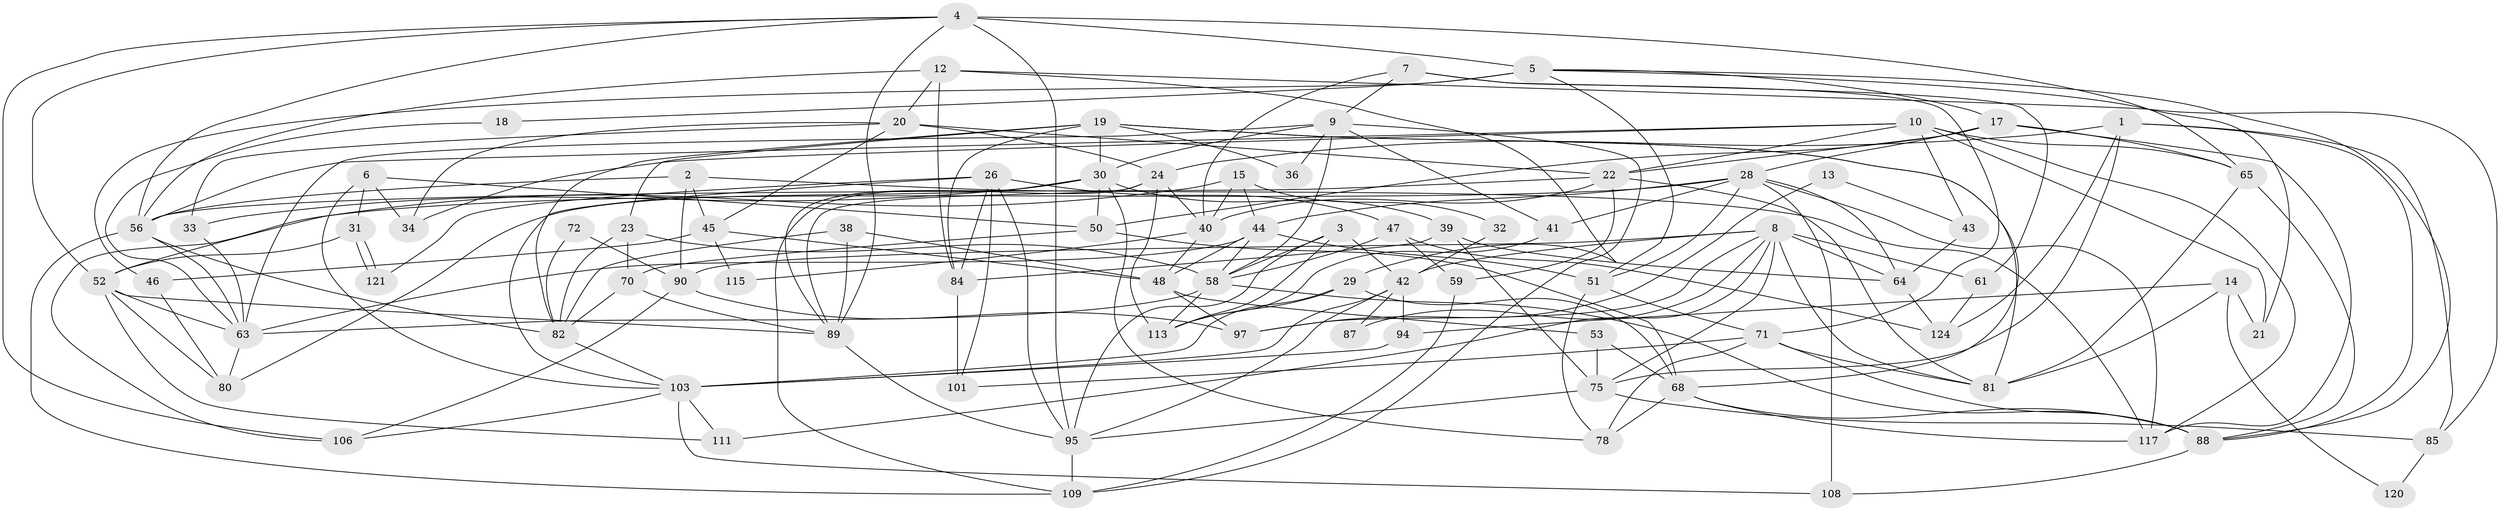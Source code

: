 // original degree distribution, {5: 0.224, 4: 0.272, 3: 0.304, 7: 0.032, 6: 0.08, 2: 0.088}
// Generated by graph-tools (version 1.1) at 2025/11/02/27/25 16:11:17]
// undirected, 83 vertices, 201 edges
graph export_dot {
graph [start="1"]
  node [color=gray90,style=filled];
  1 [super="+11"];
  2 [super="+16"];
  3 [super="+62"];
  4 [super="+37"];
  5 [super="+66"];
  6;
  7 [super="+27"];
  8 [super="+116"];
  9 [super="+25"];
  10 [super="+122"];
  12 [super="+57"];
  13;
  14;
  15;
  17 [super="+73"];
  18;
  19 [super="+49"];
  20 [super="+54"];
  21;
  22 [super="+69"];
  23;
  24 [super="+107"];
  26 [super="+67"];
  28 [super="+98"];
  29 [super="+79"];
  30 [super="+35"];
  31;
  32;
  33;
  34;
  36;
  38;
  39 [super="+76"];
  40 [super="+118"];
  41;
  42 [super="+83"];
  43;
  44 [super="+96"];
  45;
  46 [super="+93"];
  47 [super="+102"];
  48 [super="+112"];
  50 [super="+55"];
  51;
  52 [super="+74"];
  53;
  56 [super="+60"];
  58 [super="+77"];
  59;
  61;
  63 [super="+86"];
  64 [super="+105"];
  65;
  68 [super="+100"];
  70;
  71 [super="+125"];
  72;
  75 [super="+123"];
  78;
  80;
  81 [super="+119"];
  82 [super="+91"];
  84 [super="+114"];
  85;
  87;
  88 [super="+99"];
  89 [super="+92"];
  90 [super="+110"];
  94;
  95;
  97;
  101;
  103 [super="+104"];
  106;
  108;
  109;
  111;
  113;
  115;
  117;
  120;
  121;
  124;
  1 -- 24 [weight=3];
  1 -- 75;
  1 -- 85;
  1 -- 88;
  1 -- 124;
  2 -- 117;
  2 -- 90;
  2 -- 56;
  2 -- 45;
  3 -- 42;
  3 -- 95;
  3 -- 113;
  3 -- 58;
  4 -- 89;
  4 -- 65;
  4 -- 5 [weight=2];
  4 -- 52;
  4 -- 56;
  4 -- 106;
  4 -- 95;
  5 -- 17;
  5 -- 18;
  5 -- 21;
  5 -- 51;
  5 -- 88;
  5 -- 46;
  6 -- 31;
  6 -- 34;
  6 -- 103;
  6 -- 50;
  7 -- 61;
  7 -- 40;
  7 -- 71;
  7 -- 9;
  8 -- 97;
  8 -- 61;
  8 -- 87;
  8 -- 111;
  8 -- 42;
  8 -- 81;
  8 -- 90;
  8 -- 75;
  8 -- 64;
  9 -- 41;
  9 -- 63;
  9 -- 36;
  9 -- 58;
  9 -- 109;
  9 -- 30;
  10 -- 56;
  10 -- 43;
  10 -- 65;
  10 -- 117;
  10 -- 34;
  10 -- 21;
  10 -- 22;
  12 -- 29;
  12 -- 56;
  12 -- 85;
  12 -- 20;
  12 -- 84;
  13 -- 43;
  13 -- 97;
  14 -- 81;
  14 -- 21;
  14 -- 94;
  14 -- 120;
  15 -- 44;
  15 -- 52;
  15 -- 32;
  15 -- 40;
  17 -- 28;
  17 -- 50;
  17 -- 65;
  17 -- 117;
  17 -- 22;
  18 -- 63;
  19 -- 82;
  19 -- 68;
  19 -- 81;
  19 -- 84;
  19 -- 36;
  19 -- 23;
  19 -- 30;
  20 -- 33;
  20 -- 34;
  20 -- 22;
  20 -- 45;
  20 -- 24;
  22 -- 56;
  22 -- 59;
  22 -- 40;
  22 -- 81;
  23 -- 70;
  23 -- 58;
  23 -- 82;
  24 -- 40;
  24 -- 109;
  24 -- 113;
  24 -- 89;
  26 -- 47;
  26 -- 101;
  26 -- 121;
  26 -- 95;
  26 -- 84;
  26 -- 103;
  28 -- 44;
  28 -- 106;
  28 -- 108;
  28 -- 64;
  28 -- 51;
  28 -- 117;
  28 -- 41;
  29 -- 68;
  29 -- 113;
  29 -- 103;
  30 -- 50;
  30 -- 39 [weight=2];
  30 -- 33;
  30 -- 80;
  30 -- 78;
  30 -- 89;
  31 -- 121;
  31 -- 121;
  31 -- 52;
  32 -- 42;
  33 -- 63;
  38 -- 82;
  38 -- 89;
  38 -- 48;
  39 -- 75;
  39 -- 84;
  39 -- 64;
  40 -- 48;
  40 -- 115;
  41 -- 113;
  42 -- 94;
  42 -- 87;
  42 -- 95;
  42 -- 103;
  43 -- 64;
  44 -- 63;
  44 -- 51;
  44 -- 48;
  44 -- 58 [weight=2];
  45 -- 115;
  45 -- 48;
  45 -- 46;
  46 -- 80;
  47 -- 58;
  47 -- 59;
  47 -- 124;
  48 -- 53;
  48 -- 97;
  50 -- 70;
  50 -- 68;
  51 -- 78;
  51 -- 71;
  52 -- 80;
  52 -- 111;
  52 -- 63;
  52 -- 89;
  53 -- 68;
  53 -- 75;
  56 -- 82;
  56 -- 63;
  56 -- 109;
  58 -- 88;
  58 -- 63;
  58 -- 113;
  59 -- 109;
  61 -- 124;
  63 -- 80;
  64 -- 124;
  65 -- 88;
  65 -- 81;
  68 -- 78;
  68 -- 88;
  68 -- 117;
  70 -- 89;
  70 -- 82;
  71 -- 78;
  71 -- 88;
  71 -- 101;
  71 -- 81;
  72 -- 82;
  72 -- 90;
  75 -- 95;
  75 -- 85;
  82 -- 103;
  84 -- 101;
  85 -- 120;
  88 -- 108;
  89 -- 95;
  90 -- 97;
  90 -- 106;
  94 -- 103;
  95 -- 109;
  103 -- 108;
  103 -- 106;
  103 -- 111;
}
